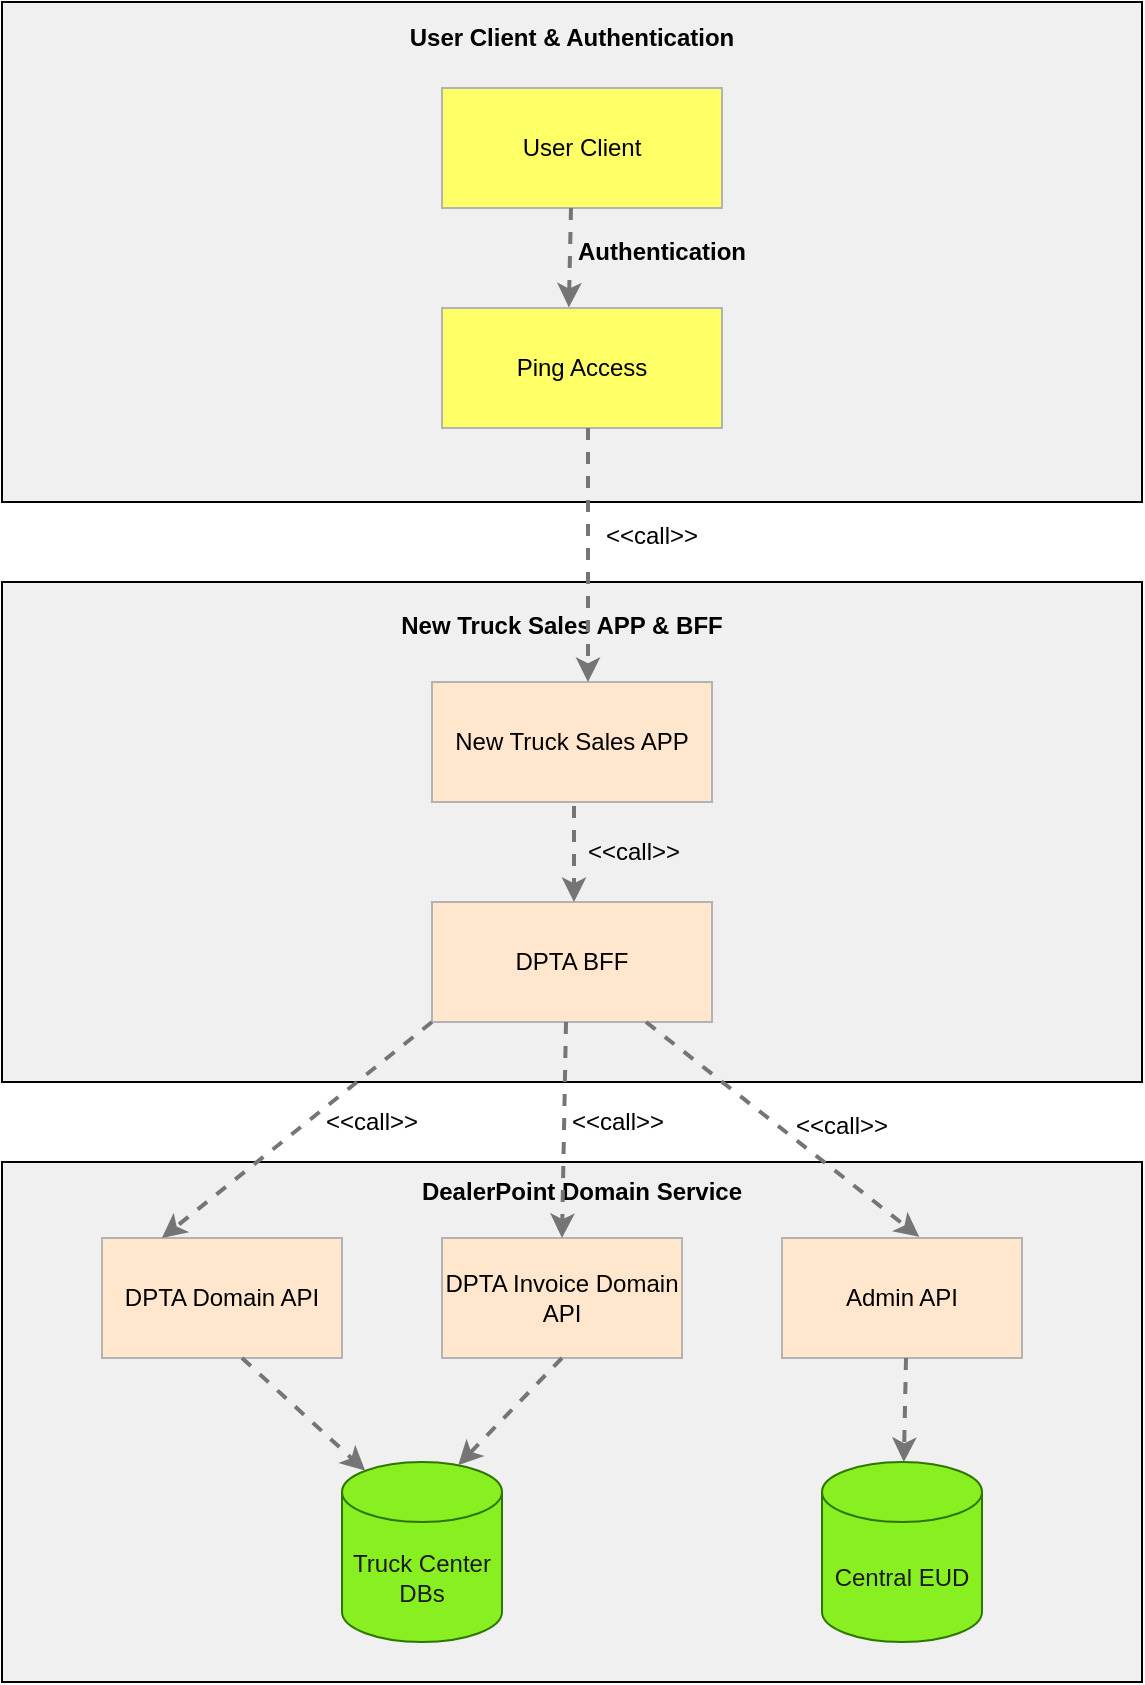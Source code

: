 <mxfile version="24.6.0" type="github">
  <diagram name="Page-1" id="2JbFzBjvc-V36ojbB2ey">
    <mxGraphModel dx="903" dy="509" grid="1" gridSize="10" guides="1" tooltips="1" connect="1" arrows="1" fold="1" page="1" pageScale="1" pageWidth="850" pageHeight="1100" math="0" shadow="0">
      <root>
        <mxCell id="0" />
        <mxCell id="1" parent="0" />
        <mxCell id="iQQiFKTyHVDbiBIeFxv5-1" value="" style="rounded=0;whiteSpace=wrap;html=1;fillColor=#F0F0F0;" vertex="1" parent="1">
          <mxGeometry x="70" y="820" width="570" height="260" as="geometry" />
        </mxCell>
        <mxCell id="iQQiFKTyHVDbiBIeFxv5-4" value="DPTA Domain API" style="rounded=0;whiteSpace=wrap;html=1;fillColor=#ffe6cc;strokeColor=#B3B3B3;" vertex="1" parent="1">
          <mxGeometry x="120" y="858" width="120" height="60" as="geometry" />
        </mxCell>
        <mxCell id="iQQiFKTyHVDbiBIeFxv5-5" value="DPTA Invoice Domain API" style="rounded=0;whiteSpace=wrap;html=1;fillColor=#ffe6cc;strokeColor=#B3B3B3;" vertex="1" parent="1">
          <mxGeometry x="290" y="858" width="120" height="60" as="geometry" />
        </mxCell>
        <mxCell id="iQQiFKTyHVDbiBIeFxv5-6" value="Admin API" style="rounded=0;whiteSpace=wrap;html=1;fillColor=#ffe6cc;strokeColor=#B3B3B3;" vertex="1" parent="1">
          <mxGeometry x="460" y="858" width="120" height="60" as="geometry" />
        </mxCell>
        <mxCell id="iQQiFKTyHVDbiBIeFxv5-7" value="Truck Center DBs" style="shape=cylinder3;whiteSpace=wrap;html=1;boundedLbl=1;backgroundOutline=1;size=15;fillColor=#88F020;fontColor=#1C1C1C;strokeColor=#2D7600;" vertex="1" parent="1">
          <mxGeometry x="240" y="970" width="80" height="90" as="geometry" />
        </mxCell>
        <mxCell id="iQQiFKTyHVDbiBIeFxv5-8" value="Central EUD" style="shape=cylinder3;whiteSpace=wrap;html=1;boundedLbl=1;backgroundOutline=1;size=15;fillColor=#88F020;fontColor=#1C1C1C;strokeColor=#2D7600;" vertex="1" parent="1">
          <mxGeometry x="480" y="970" width="80" height="90" as="geometry" />
        </mxCell>
        <mxCell id="iQQiFKTyHVDbiBIeFxv5-9" value="" style="endArrow=classic;html=1;rounded=0;dashed=1;entryX=0.145;entryY=0;entryDx=0;entryDy=4.35;entryPerimeter=0;strokeColor=#757575;strokeWidth=2;" edge="1" parent="1" target="iQQiFKTyHVDbiBIeFxv5-7">
          <mxGeometry width="50" height="50" relative="1" as="geometry">
            <mxPoint x="190" y="918" as="sourcePoint" />
            <mxPoint x="240" y="868" as="targetPoint" />
          </mxGeometry>
        </mxCell>
        <mxCell id="iQQiFKTyHVDbiBIeFxv5-10" value="" style="endArrow=classic;html=1;rounded=0;dashed=1;entryX=0.726;entryY=0.018;entryDx=0;entryDy=0;entryPerimeter=0;strokeColor=#757575;strokeWidth=2;" edge="1" parent="1" target="iQQiFKTyHVDbiBIeFxv5-7">
          <mxGeometry width="50" height="50" relative="1" as="geometry">
            <mxPoint x="350" y="918" as="sourcePoint" />
            <mxPoint x="440" y="970" as="targetPoint" />
          </mxGeometry>
        </mxCell>
        <mxCell id="iQQiFKTyHVDbiBIeFxv5-11" value="" style="endArrow=classic;html=1;rounded=0;dashed=1;strokeColor=#757575;strokeWidth=2;" edge="1" parent="1" target="iQQiFKTyHVDbiBIeFxv5-8">
          <mxGeometry width="50" height="50" relative="1" as="geometry">
            <mxPoint x="522" y="918" as="sourcePoint" />
            <mxPoint x="470" y="972" as="targetPoint" />
          </mxGeometry>
        </mxCell>
        <mxCell id="iQQiFKTyHVDbiBIeFxv5-12" value="DealerPoint Domain Service" style="text;html=1;align=center;verticalAlign=middle;whiteSpace=wrap;rounded=0;fontStyle=1" vertex="1" parent="1">
          <mxGeometry x="240" y="820" width="240" height="30" as="geometry" />
        </mxCell>
        <mxCell id="iQQiFKTyHVDbiBIeFxv5-13" value="" style="rounded=0;whiteSpace=wrap;html=1;fillColor=#F0F0F0;" vertex="1" parent="1">
          <mxGeometry x="70" y="530" width="570" height="250" as="geometry" />
        </mxCell>
        <mxCell id="iQQiFKTyHVDbiBIeFxv5-14" value="DPTA BFF" style="rounded=0;whiteSpace=wrap;html=1;fillColor=#ffe6cc;strokeColor=#B3B3B3;" vertex="1" parent="1">
          <mxGeometry x="285" y="690" width="140" height="60" as="geometry" />
        </mxCell>
        <mxCell id="iQQiFKTyHVDbiBIeFxv5-15" value="New Truck Sales APP" style="rounded=0;whiteSpace=wrap;html=1;fillColor=#ffe6cc;strokeColor=#B3B3B3;" vertex="1" parent="1">
          <mxGeometry x="285" y="580" width="140" height="60" as="geometry" />
        </mxCell>
        <mxCell id="iQQiFKTyHVDbiBIeFxv5-17" value="" style="endArrow=classic;html=1;rounded=0;dashed=1;entryX=0.25;entryY=0;entryDx=0;entryDy=0;strokeColor=#757575;strokeWidth=2;" edge="1" parent="1" target="iQQiFKTyHVDbiBIeFxv5-4">
          <mxGeometry width="50" height="50" relative="1" as="geometry">
            <mxPoint x="285" y="750" as="sourcePoint" />
            <mxPoint x="233" y="804" as="targetPoint" />
          </mxGeometry>
        </mxCell>
        <mxCell id="iQQiFKTyHVDbiBIeFxv5-18" value="" style="endArrow=classic;html=1;rounded=0;dashed=1;entryX=0.5;entryY=0;entryDx=0;entryDy=0;strokeColor=#757575;strokeWidth=2;" edge="1" parent="1" target="iQQiFKTyHVDbiBIeFxv5-5">
          <mxGeometry width="50" height="50" relative="1" as="geometry">
            <mxPoint x="352" y="750" as="sourcePoint" />
            <mxPoint x="300" y="804" as="targetPoint" />
          </mxGeometry>
        </mxCell>
        <mxCell id="iQQiFKTyHVDbiBIeFxv5-19" value="" style="endArrow=classic;html=1;rounded=0;dashed=1;entryX=0.572;entryY=-0.009;entryDx=0;entryDy=0;entryPerimeter=0;strokeColor=#757575;strokeWidth=2;" edge="1" parent="1" target="iQQiFKTyHVDbiBIeFxv5-6">
          <mxGeometry width="50" height="50" relative="1" as="geometry">
            <mxPoint x="392" y="750" as="sourcePoint" />
            <mxPoint x="340" y="804" as="targetPoint" />
          </mxGeometry>
        </mxCell>
        <mxCell id="iQQiFKTyHVDbiBIeFxv5-20" value="&amp;lt;&amp;lt;call&amp;gt;&amp;gt;" style="text;html=1;align=center;verticalAlign=middle;whiteSpace=wrap;rounded=0;" vertex="1" parent="1">
          <mxGeometry x="225" y="785" width="60" height="30" as="geometry" />
        </mxCell>
        <mxCell id="iQQiFKTyHVDbiBIeFxv5-21" value="&amp;lt;&amp;lt;call&amp;gt;&amp;gt;" style="text;html=1;align=center;verticalAlign=middle;whiteSpace=wrap;rounded=0;" vertex="1" parent="1">
          <mxGeometry x="348" y="785" width="60" height="30" as="geometry" />
        </mxCell>
        <mxCell id="iQQiFKTyHVDbiBIeFxv5-22" value="&amp;lt;&amp;lt;call&amp;gt;&amp;gt;" style="text;html=1;align=center;verticalAlign=middle;whiteSpace=wrap;rounded=0;" vertex="1" parent="1">
          <mxGeometry x="460" y="787" width="60" height="30" as="geometry" />
        </mxCell>
        <mxCell id="iQQiFKTyHVDbiBIeFxv5-23" value="" style="endArrow=classic;html=1;rounded=0;dashed=1;strokeColor=#757575;strokeWidth=2;" edge="1" parent="1">
          <mxGeometry width="50" height="50" relative="1" as="geometry">
            <mxPoint x="356" y="642" as="sourcePoint" />
            <mxPoint x="356" y="690" as="targetPoint" />
          </mxGeometry>
        </mxCell>
        <mxCell id="iQQiFKTyHVDbiBIeFxv5-24" value="&amp;lt;&amp;lt;call&amp;gt;&amp;gt;" style="text;html=1;align=center;verticalAlign=middle;whiteSpace=wrap;rounded=0;" vertex="1" parent="1">
          <mxGeometry x="356" y="650" width="60" height="30" as="geometry" />
        </mxCell>
        <mxCell id="iQQiFKTyHVDbiBIeFxv5-25" value="&lt;span style=&quot;&quot;&gt;New Truck Sales APP &amp;amp; BFF&lt;/span&gt;" style="text;html=1;align=center;verticalAlign=middle;whiteSpace=wrap;rounded=0;fontStyle=1" vertex="1" parent="1">
          <mxGeometry x="230" y="537" width="240" height="30" as="geometry" />
        </mxCell>
        <mxCell id="iQQiFKTyHVDbiBIeFxv5-26" value="" style="rounded=0;whiteSpace=wrap;html=1;fillColor=#F0F0F0;" vertex="1" parent="1">
          <mxGeometry x="70" y="240" width="570" height="250" as="geometry" />
        </mxCell>
        <mxCell id="iQQiFKTyHVDbiBIeFxv5-27" value="Ping Access" style="rounded=0;whiteSpace=wrap;html=1;fillColor=#FFFF66;strokeColor=#B3B3B3;" vertex="1" parent="1">
          <mxGeometry x="290" y="393" width="140" height="60" as="geometry" />
        </mxCell>
        <mxCell id="iQQiFKTyHVDbiBIeFxv5-28" value="User Client" style="rounded=0;whiteSpace=wrap;html=1;fillColor=#FFFF66;strokeColor=#B3B3B3;" vertex="1" parent="1">
          <mxGeometry x="290" y="283" width="140" height="60" as="geometry" />
        </mxCell>
        <mxCell id="iQQiFKTyHVDbiBIeFxv5-29" value="&lt;b&gt;Authentication&lt;/b&gt;" style="text;html=1;align=center;verticalAlign=middle;whiteSpace=wrap;rounded=0;" vertex="1" parent="1">
          <mxGeometry x="370" y="350" width="60" height="30" as="geometry" />
        </mxCell>
        <mxCell id="iQQiFKTyHVDbiBIeFxv5-30" value="&lt;span style=&quot;&quot;&gt;User Client&lt;/span&gt;&lt;span style=&quot;&quot;&gt;&amp;nbsp;&amp;amp; Authentication&lt;/span&gt;" style="text;html=1;align=center;verticalAlign=middle;whiteSpace=wrap;rounded=0;fontStyle=1" vertex="1" parent="1">
          <mxGeometry x="235" y="243" width="240" height="30" as="geometry" />
        </mxCell>
        <mxCell id="iQQiFKTyHVDbiBIeFxv5-31" value="" style="endArrow=classic;html=1;rounded=0;dashed=1;strokeColor=#757575;strokeWidth=2;" edge="1" parent="1">
          <mxGeometry width="50" height="50" relative="1" as="geometry">
            <mxPoint x="363" y="453" as="sourcePoint" />
            <mxPoint x="363" y="580" as="targetPoint" />
          </mxGeometry>
        </mxCell>
        <mxCell id="iQQiFKTyHVDbiBIeFxv5-32" value="&amp;lt;&amp;lt;call&amp;gt;&amp;gt;" style="text;html=1;align=center;verticalAlign=middle;whiteSpace=wrap;rounded=0;" vertex="1" parent="1">
          <mxGeometry x="365" y="492" width="60" height="30" as="geometry" />
        </mxCell>
        <mxCell id="iQQiFKTyHVDbiBIeFxv5-33" value="" style="endArrow=classic;html=1;rounded=0;dashed=1;strokeColor=#757575;strokeWidth=2;entryX=0.453;entryY=-0.005;entryDx=0;entryDy=0;entryPerimeter=0;labelBorderColor=default;" edge="1" parent="1" target="iQQiFKTyHVDbiBIeFxv5-27">
          <mxGeometry width="50" height="50" relative="1" as="geometry">
            <mxPoint x="354.5" y="343" as="sourcePoint" />
            <mxPoint x="355" y="400" as="targetPoint" />
          </mxGeometry>
        </mxCell>
      </root>
    </mxGraphModel>
  </diagram>
</mxfile>
